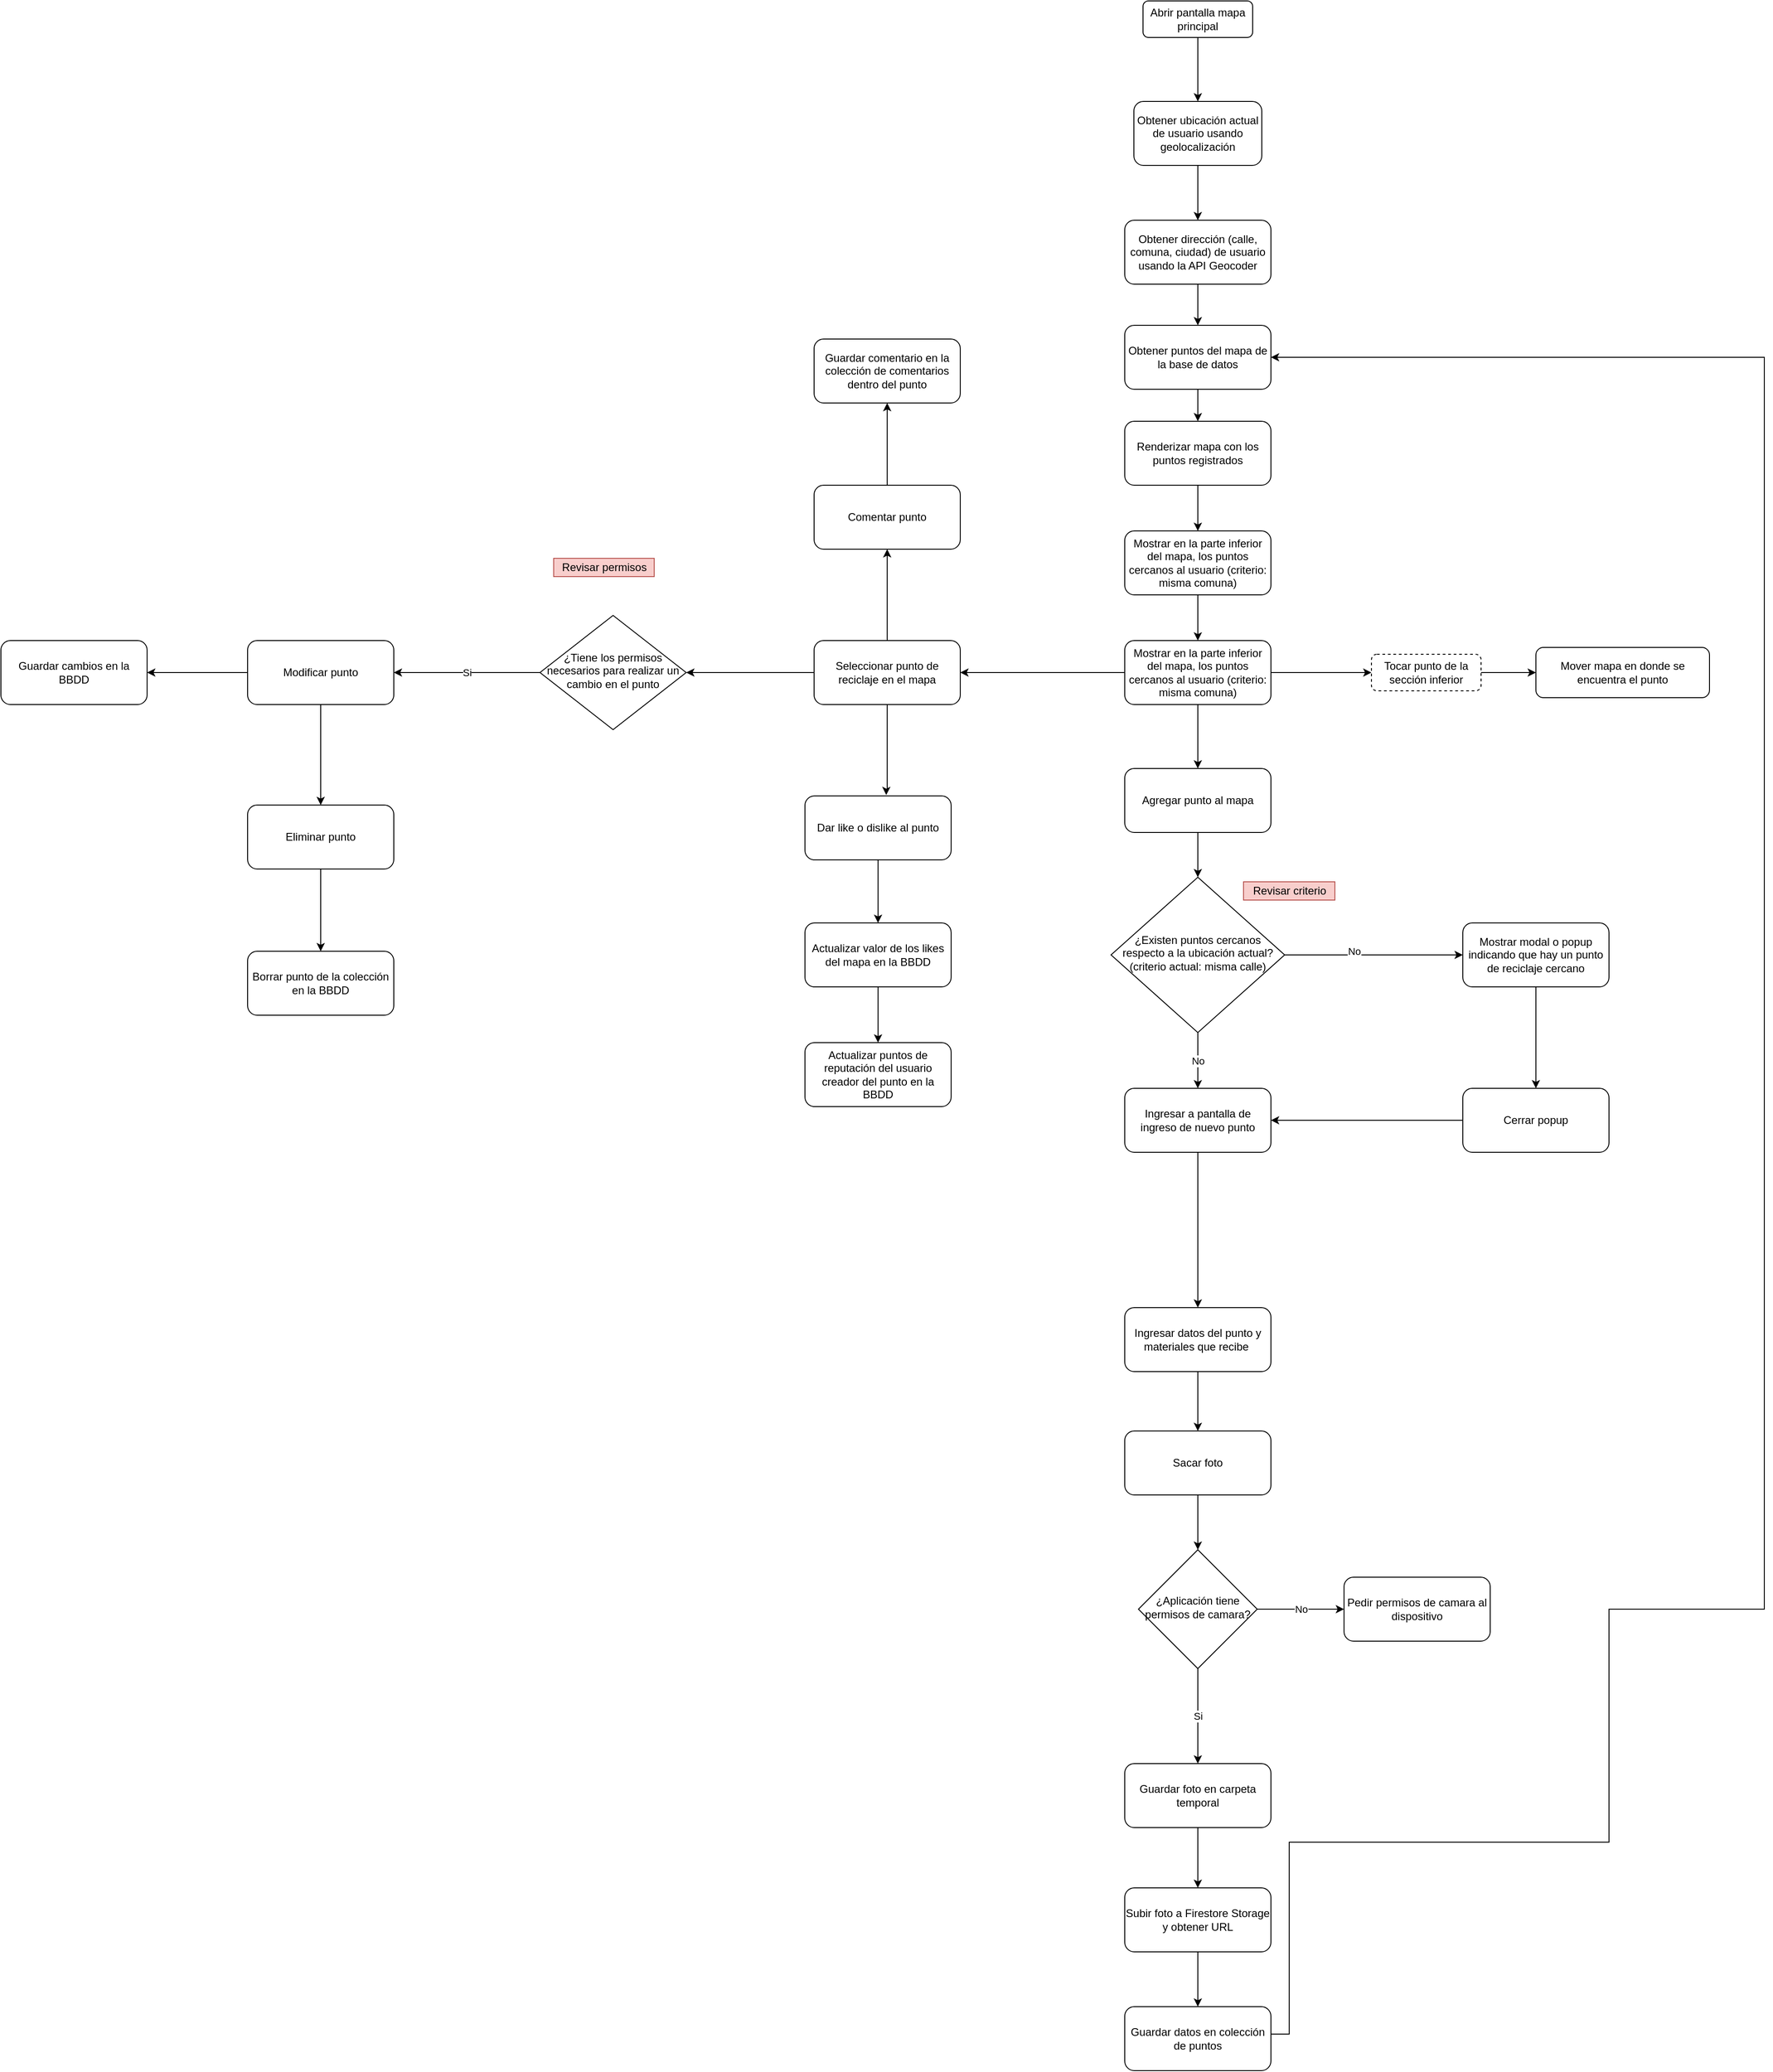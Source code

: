 <mxfile version="15.7.3" type="github">
  <diagram id="C5RBs43oDa-KdzZeNtuy" name="Page-1">
    <mxGraphModel dx="3035" dy="756" grid="1" gridSize="10" guides="1" tooltips="1" connect="1" arrows="1" fold="1" page="1" pageScale="1" pageWidth="827" pageHeight="1169" math="0" shadow="0">
      <root>
        <mxCell id="WIyWlLk6GJQsqaUBKTNV-0" />
        <mxCell id="WIyWlLk6GJQsqaUBKTNV-1" parent="WIyWlLk6GJQsqaUBKTNV-0" />
        <mxCell id="cBmtX6jF3REOD7KiE7eu-2" style="edgeStyle=orthogonalEdgeStyle;rounded=0;orthogonalLoop=1;jettySize=auto;html=1;" edge="1" parent="WIyWlLk6GJQsqaUBKTNV-1" source="cBmtX6jF3REOD7KiE7eu-0" target="cBmtX6jF3REOD7KiE7eu-1">
          <mxGeometry relative="1" as="geometry" />
        </mxCell>
        <mxCell id="cBmtX6jF3REOD7KiE7eu-0" value="Abrir pantalla mapa principal" style="rounded=1;whiteSpace=wrap;html=1;fontSize=12;glass=0;strokeWidth=1;shadow=0;" vertex="1" parent="WIyWlLk6GJQsqaUBKTNV-1">
          <mxGeometry x="200" y="230" width="120" height="40" as="geometry" />
        </mxCell>
        <mxCell id="cBmtX6jF3REOD7KiE7eu-4" style="edgeStyle=orthogonalEdgeStyle;rounded=0;orthogonalLoop=1;jettySize=auto;html=1;" edge="1" parent="WIyWlLk6GJQsqaUBKTNV-1" source="cBmtX6jF3REOD7KiE7eu-1" target="cBmtX6jF3REOD7KiE7eu-3">
          <mxGeometry relative="1" as="geometry" />
        </mxCell>
        <mxCell id="cBmtX6jF3REOD7KiE7eu-1" value="Obtener ubicación actual de usuario usando geolocalización" style="rounded=1;whiteSpace=wrap;html=1;fontSize=12;glass=0;strokeWidth=1;shadow=0;" vertex="1" parent="WIyWlLk6GJQsqaUBKTNV-1">
          <mxGeometry x="190" y="340" width="140" height="70" as="geometry" />
        </mxCell>
        <mxCell id="cBmtX6jF3REOD7KiE7eu-6" style="edgeStyle=orthogonalEdgeStyle;rounded=0;orthogonalLoop=1;jettySize=auto;html=1;" edge="1" parent="WIyWlLk6GJQsqaUBKTNV-1" source="cBmtX6jF3REOD7KiE7eu-3" target="cBmtX6jF3REOD7KiE7eu-5">
          <mxGeometry relative="1" as="geometry" />
        </mxCell>
        <mxCell id="cBmtX6jF3REOD7KiE7eu-3" value="Obtener dirección (calle, comuna, ciudad) de usuario usando la API Geocoder" style="rounded=1;whiteSpace=wrap;html=1;fontSize=12;glass=0;strokeWidth=1;shadow=0;" vertex="1" parent="WIyWlLk6GJQsqaUBKTNV-1">
          <mxGeometry x="180" y="470" width="160" height="70" as="geometry" />
        </mxCell>
        <mxCell id="cBmtX6jF3REOD7KiE7eu-8" style="edgeStyle=orthogonalEdgeStyle;rounded=0;orthogonalLoop=1;jettySize=auto;html=1;entryX=0.5;entryY=0;entryDx=0;entryDy=0;" edge="1" parent="WIyWlLk6GJQsqaUBKTNV-1" source="cBmtX6jF3REOD7KiE7eu-5" target="cBmtX6jF3REOD7KiE7eu-14">
          <mxGeometry relative="1" as="geometry">
            <mxPoint x="260" y="730" as="targetPoint" />
          </mxGeometry>
        </mxCell>
        <mxCell id="cBmtX6jF3REOD7KiE7eu-5" value="Obtener puntos del mapa de la base de datos" style="rounded=1;whiteSpace=wrap;html=1;fontSize=12;glass=0;strokeWidth=1;shadow=0;" vertex="1" parent="WIyWlLk6GJQsqaUBKTNV-1">
          <mxGeometry x="180" y="585" width="160" height="70" as="geometry" />
        </mxCell>
        <mxCell id="cBmtX6jF3REOD7KiE7eu-11" style="edgeStyle=orthogonalEdgeStyle;rounded=0;orthogonalLoop=1;jettySize=auto;html=1;" edge="1" parent="WIyWlLk6GJQsqaUBKTNV-1" source="cBmtX6jF3REOD7KiE7eu-7" target="cBmtX6jF3REOD7KiE7eu-9">
          <mxGeometry relative="1" as="geometry" />
        </mxCell>
        <mxCell id="cBmtX6jF3REOD7KiE7eu-7" value="Mostrar en la parte inferior del mapa, los puntos cercanos al usuario (criterio: misma comuna)" style="rounded=1;whiteSpace=wrap;html=1;fontSize=12;glass=0;strokeWidth=1;shadow=0;" vertex="1" parent="WIyWlLk6GJQsqaUBKTNV-1">
          <mxGeometry x="180" y="810" width="160" height="70" as="geometry" />
        </mxCell>
        <mxCell id="cBmtX6jF3REOD7KiE7eu-13" style="edgeStyle=orthogonalEdgeStyle;rounded=0;orthogonalLoop=1;jettySize=auto;html=1;" edge="1" parent="WIyWlLk6GJQsqaUBKTNV-1" source="cBmtX6jF3REOD7KiE7eu-9" target="cBmtX6jF3REOD7KiE7eu-20">
          <mxGeometry relative="1" as="geometry">
            <mxPoint x="260" y="1050" as="targetPoint" />
          </mxGeometry>
        </mxCell>
        <mxCell id="cBmtX6jF3REOD7KiE7eu-17" style="edgeStyle=orthogonalEdgeStyle;rounded=0;orthogonalLoop=1;jettySize=auto;html=1;entryX=0;entryY=0.5;entryDx=0;entryDy=0;" edge="1" parent="WIyWlLk6GJQsqaUBKTNV-1" source="cBmtX6jF3REOD7KiE7eu-9" target="cBmtX6jF3REOD7KiE7eu-16">
          <mxGeometry relative="1" as="geometry">
            <mxPoint x="470" y="965" as="targetPoint" />
          </mxGeometry>
        </mxCell>
        <mxCell id="cBmtX6jF3REOD7KiE7eu-50" style="edgeStyle=orthogonalEdgeStyle;rounded=0;orthogonalLoop=1;jettySize=auto;html=1;" edge="1" parent="WIyWlLk6GJQsqaUBKTNV-1" source="cBmtX6jF3REOD7KiE7eu-9" target="cBmtX6jF3REOD7KiE7eu-49">
          <mxGeometry relative="1" as="geometry" />
        </mxCell>
        <mxCell id="cBmtX6jF3REOD7KiE7eu-9" value="Mostrar en la parte inferior del mapa, los puntos cercanos al usuario (criterio: misma comuna)" style="rounded=1;whiteSpace=wrap;html=1;fontSize=12;glass=0;strokeWidth=1;shadow=0;" vertex="1" parent="WIyWlLk6GJQsqaUBKTNV-1">
          <mxGeometry x="180" y="930" width="160" height="70" as="geometry" />
        </mxCell>
        <mxCell id="cBmtX6jF3REOD7KiE7eu-15" style="edgeStyle=orthogonalEdgeStyle;rounded=0;orthogonalLoop=1;jettySize=auto;html=1;" edge="1" parent="WIyWlLk6GJQsqaUBKTNV-1" source="cBmtX6jF3REOD7KiE7eu-14" target="cBmtX6jF3REOD7KiE7eu-7">
          <mxGeometry relative="1" as="geometry" />
        </mxCell>
        <mxCell id="cBmtX6jF3REOD7KiE7eu-14" value="Renderizar mapa con los puntos registrados" style="rounded=1;whiteSpace=wrap;html=1;fontSize=12;glass=0;strokeWidth=1;shadow=0;" vertex="1" parent="WIyWlLk6GJQsqaUBKTNV-1">
          <mxGeometry x="180" y="690" width="160" height="70" as="geometry" />
        </mxCell>
        <mxCell id="cBmtX6jF3REOD7KiE7eu-19" style="edgeStyle=orthogonalEdgeStyle;rounded=0;orthogonalLoop=1;jettySize=auto;html=1;" edge="1" parent="WIyWlLk6GJQsqaUBKTNV-1" source="cBmtX6jF3REOD7KiE7eu-16" target="cBmtX6jF3REOD7KiE7eu-18">
          <mxGeometry relative="1" as="geometry" />
        </mxCell>
        <mxCell id="cBmtX6jF3REOD7KiE7eu-16" value="Tocar punto de la sección inferior" style="rounded=1;whiteSpace=wrap;html=1;fontSize=12;glass=0;strokeWidth=1;shadow=0;dashed=1;" vertex="1" parent="WIyWlLk6GJQsqaUBKTNV-1">
          <mxGeometry x="450" y="945" width="120" height="40" as="geometry" />
        </mxCell>
        <mxCell id="cBmtX6jF3REOD7KiE7eu-18" value="Mover mapa en donde se encuentra el punto" style="rounded=1;whiteSpace=wrap;html=1;fontSize=12;glass=0;strokeWidth=1;shadow=0;" vertex="1" parent="WIyWlLk6GJQsqaUBKTNV-1">
          <mxGeometry x="630" y="937.5" width="190" height="55" as="geometry" />
        </mxCell>
        <mxCell id="cBmtX6jF3REOD7KiE7eu-22" style="edgeStyle=orthogonalEdgeStyle;rounded=0;orthogonalLoop=1;jettySize=auto;html=1;" edge="1" parent="WIyWlLk6GJQsqaUBKTNV-1" source="cBmtX6jF3REOD7KiE7eu-20" target="cBmtX6jF3REOD7KiE7eu-38">
          <mxGeometry relative="1" as="geometry">
            <mxPoint x="260" y="1230" as="targetPoint" />
          </mxGeometry>
        </mxCell>
        <mxCell id="cBmtX6jF3REOD7KiE7eu-20" value="Agregar punto al mapa" style="rounded=1;whiteSpace=wrap;html=1;fontSize=12;glass=0;strokeWidth=1;shadow=0;" vertex="1" parent="WIyWlLk6GJQsqaUBKTNV-1">
          <mxGeometry x="180" y="1070" width="160" height="70" as="geometry" />
        </mxCell>
        <mxCell id="cBmtX6jF3REOD7KiE7eu-24" style="edgeStyle=orthogonalEdgeStyle;rounded=0;orthogonalLoop=1;jettySize=auto;html=1;exitX=0.5;exitY=1;exitDx=0;exitDy=0;" edge="1" parent="WIyWlLk6GJQsqaUBKTNV-1" source="cBmtX6jF3REOD7KiE7eu-21" target="cBmtX6jF3REOD7KiE7eu-23">
          <mxGeometry relative="1" as="geometry">
            <mxPoint x="240" y="1740" as="sourcePoint" />
          </mxGeometry>
        </mxCell>
        <mxCell id="cBmtX6jF3REOD7KiE7eu-21" value="Ingresar datos del punto y materiales que recibe&amp;nbsp;" style="rounded=1;whiteSpace=wrap;html=1;fontSize=12;glass=0;strokeWidth=1;shadow=0;" vertex="1" parent="WIyWlLk6GJQsqaUBKTNV-1">
          <mxGeometry x="180" y="1660" width="160" height="70" as="geometry" />
        </mxCell>
        <mxCell id="cBmtX6jF3REOD7KiE7eu-26" style="edgeStyle=orthogonalEdgeStyle;rounded=0;orthogonalLoop=1;jettySize=auto;html=1;" edge="1" parent="WIyWlLk6GJQsqaUBKTNV-1" source="cBmtX6jF3REOD7KiE7eu-23" target="cBmtX6jF3REOD7KiE7eu-25">
          <mxGeometry relative="1" as="geometry" />
        </mxCell>
        <mxCell id="cBmtX6jF3REOD7KiE7eu-23" value="Sacar foto" style="rounded=1;whiteSpace=wrap;html=1;fontSize=12;glass=0;strokeWidth=1;shadow=0;" vertex="1" parent="WIyWlLk6GJQsqaUBKTNV-1">
          <mxGeometry x="180" y="1795" width="160" height="70" as="geometry" />
        </mxCell>
        <mxCell id="cBmtX6jF3REOD7KiE7eu-27" value="No" style="edgeStyle=orthogonalEdgeStyle;rounded=0;orthogonalLoop=1;jettySize=auto;html=1;entryX=0;entryY=0.5;entryDx=0;entryDy=0;" edge="1" parent="WIyWlLk6GJQsqaUBKTNV-1" source="cBmtX6jF3REOD7KiE7eu-25" target="cBmtX6jF3REOD7KiE7eu-28">
          <mxGeometry relative="1" as="geometry">
            <mxPoint x="440" y="1780" as="targetPoint" />
          </mxGeometry>
        </mxCell>
        <mxCell id="cBmtX6jF3REOD7KiE7eu-29" value="Si" style="edgeStyle=orthogonalEdgeStyle;rounded=0;orthogonalLoop=1;jettySize=auto;html=1;" edge="1" parent="WIyWlLk6GJQsqaUBKTNV-1" source="cBmtX6jF3REOD7KiE7eu-25" target="cBmtX6jF3REOD7KiE7eu-30">
          <mxGeometry relative="1" as="geometry">
            <mxPoint x="260" y="2165" as="targetPoint" />
          </mxGeometry>
        </mxCell>
        <mxCell id="cBmtX6jF3REOD7KiE7eu-25" value="¿Aplicación tiene permisos de camara?" style="rhombus;whiteSpace=wrap;html=1;shadow=0;fontFamily=Helvetica;fontSize=12;align=center;strokeWidth=1;spacing=6;spacingTop=-4;" vertex="1" parent="WIyWlLk6GJQsqaUBKTNV-1">
          <mxGeometry x="195" y="1925" width="130" height="130" as="geometry" />
        </mxCell>
        <mxCell id="cBmtX6jF3REOD7KiE7eu-28" value="Pedir permisos de camara al dispositivo" style="rounded=1;whiteSpace=wrap;html=1;fontSize=12;glass=0;strokeWidth=1;shadow=0;" vertex="1" parent="WIyWlLk6GJQsqaUBKTNV-1">
          <mxGeometry x="420" y="1955" width="160" height="70" as="geometry" />
        </mxCell>
        <mxCell id="cBmtX6jF3REOD7KiE7eu-32" style="edgeStyle=orthogonalEdgeStyle;rounded=0;orthogonalLoop=1;jettySize=auto;html=1;" edge="1" parent="WIyWlLk6GJQsqaUBKTNV-1" source="cBmtX6jF3REOD7KiE7eu-30" target="cBmtX6jF3REOD7KiE7eu-31">
          <mxGeometry relative="1" as="geometry" />
        </mxCell>
        <mxCell id="cBmtX6jF3REOD7KiE7eu-30" value="Guardar foto en carpeta temporal" style="rounded=1;whiteSpace=wrap;html=1;fontSize=12;glass=0;strokeWidth=1;shadow=0;" vertex="1" parent="WIyWlLk6GJQsqaUBKTNV-1">
          <mxGeometry x="180" y="2159" width="160" height="70" as="geometry" />
        </mxCell>
        <mxCell id="cBmtX6jF3REOD7KiE7eu-34" style="edgeStyle=orthogonalEdgeStyle;rounded=0;orthogonalLoop=1;jettySize=auto;html=1;" edge="1" parent="WIyWlLk6GJQsqaUBKTNV-1" source="cBmtX6jF3REOD7KiE7eu-31" target="cBmtX6jF3REOD7KiE7eu-33">
          <mxGeometry relative="1" as="geometry" />
        </mxCell>
        <mxCell id="cBmtX6jF3REOD7KiE7eu-31" value="Subir foto a Firestore Storage y obtener URL" style="rounded=1;whiteSpace=wrap;html=1;fontSize=12;glass=0;strokeWidth=1;shadow=0;" vertex="1" parent="WIyWlLk6GJQsqaUBKTNV-1">
          <mxGeometry x="180" y="2295" width="160" height="70" as="geometry" />
        </mxCell>
        <mxCell id="cBmtX6jF3REOD7KiE7eu-35" style="edgeStyle=orthogonalEdgeStyle;rounded=0;orthogonalLoop=1;jettySize=auto;html=1;entryX=1;entryY=0.5;entryDx=0;entryDy=0;" edge="1" parent="WIyWlLk6GJQsqaUBKTNV-1" source="cBmtX6jF3REOD7KiE7eu-33" target="cBmtX6jF3REOD7KiE7eu-5">
          <mxGeometry relative="1" as="geometry">
            <Array as="points">
              <mxPoint x="360" y="2455" />
              <mxPoint x="360" y="2245" />
              <mxPoint x="710" y="2245" />
              <mxPoint x="710" y="1990" />
              <mxPoint x="880" y="1990" />
              <mxPoint x="880" y="620" />
            </Array>
          </mxGeometry>
        </mxCell>
        <mxCell id="cBmtX6jF3REOD7KiE7eu-33" value="Guardar datos en colección de puntos" style="rounded=1;whiteSpace=wrap;html=1;fontSize=12;glass=0;strokeWidth=1;shadow=0;" vertex="1" parent="WIyWlLk6GJQsqaUBKTNV-1">
          <mxGeometry x="180" y="2425" width="160" height="70" as="geometry" />
        </mxCell>
        <mxCell id="cBmtX6jF3REOD7KiE7eu-40" value="No" style="edgeStyle=orthogonalEdgeStyle;rounded=0;orthogonalLoop=1;jettySize=auto;html=1;" edge="1" parent="WIyWlLk6GJQsqaUBKTNV-1" source="cBmtX6jF3REOD7KiE7eu-38" target="cBmtX6jF3REOD7KiE7eu-41">
          <mxGeometry relative="1" as="geometry">
            <mxPoint x="260" y="1400" as="targetPoint" />
          </mxGeometry>
        </mxCell>
        <mxCell id="cBmtX6jF3REOD7KiE7eu-43" style="edgeStyle=orthogonalEdgeStyle;rounded=0;orthogonalLoop=1;jettySize=auto;html=1;" edge="1" parent="WIyWlLk6GJQsqaUBKTNV-1" source="cBmtX6jF3REOD7KiE7eu-38" target="cBmtX6jF3REOD7KiE7eu-42">
          <mxGeometry relative="1" as="geometry" />
        </mxCell>
        <mxCell id="cBmtX6jF3REOD7KiE7eu-44" value="No" style="edgeLabel;html=1;align=center;verticalAlign=middle;resizable=0;points=[];" vertex="1" connectable="0" parent="cBmtX6jF3REOD7KiE7eu-43">
          <mxGeometry x="-0.221" y="4" relative="1" as="geometry">
            <mxPoint as="offset" />
          </mxGeometry>
        </mxCell>
        <mxCell id="cBmtX6jF3REOD7KiE7eu-38" value="¿Existen puntos cercanos respecto a la ubicación actual? (criterio actual: misma calle)" style="rhombus;whiteSpace=wrap;html=1;shadow=0;fontFamily=Helvetica;fontSize=12;align=center;strokeWidth=1;spacing=6;spacingTop=-4;" vertex="1" parent="WIyWlLk6GJQsqaUBKTNV-1">
          <mxGeometry x="165" y="1189" width="190" height="170" as="geometry" />
        </mxCell>
        <mxCell id="cBmtX6jF3REOD7KiE7eu-39" value="Revisar criterio" style="text;html=1;align=center;verticalAlign=middle;resizable=0;points=[];autosize=1;strokeColor=#b85450;fillColor=#f8cecc;" vertex="1" parent="WIyWlLk6GJQsqaUBKTNV-1">
          <mxGeometry x="310" y="1194" width="100" height="20" as="geometry" />
        </mxCell>
        <mxCell id="cBmtX6jF3REOD7KiE7eu-48" style="edgeStyle=orthogonalEdgeStyle;rounded=0;orthogonalLoop=1;jettySize=auto;html=1;" edge="1" parent="WIyWlLk6GJQsqaUBKTNV-1" source="cBmtX6jF3REOD7KiE7eu-41" target="cBmtX6jF3REOD7KiE7eu-21">
          <mxGeometry relative="1" as="geometry" />
        </mxCell>
        <mxCell id="cBmtX6jF3REOD7KiE7eu-41" value="Ingresar a pantalla de ingreso de nuevo punto" style="rounded=1;whiteSpace=wrap;html=1;fontSize=12;glass=0;strokeWidth=1;shadow=0;" vertex="1" parent="WIyWlLk6GJQsqaUBKTNV-1">
          <mxGeometry x="180" y="1420" width="160" height="70" as="geometry" />
        </mxCell>
        <mxCell id="cBmtX6jF3REOD7KiE7eu-46" style="edgeStyle=orthogonalEdgeStyle;rounded=0;orthogonalLoop=1;jettySize=auto;html=1;" edge="1" parent="WIyWlLk6GJQsqaUBKTNV-1" source="cBmtX6jF3REOD7KiE7eu-42" target="cBmtX6jF3REOD7KiE7eu-45">
          <mxGeometry relative="1" as="geometry" />
        </mxCell>
        <mxCell id="cBmtX6jF3REOD7KiE7eu-42" value="Mostrar modal o popup indicando que hay un punto de reciclaje cercano" style="rounded=1;whiteSpace=wrap;html=1;fontSize=12;glass=0;strokeWidth=1;shadow=0;" vertex="1" parent="WIyWlLk6GJQsqaUBKTNV-1">
          <mxGeometry x="550" y="1239" width="160" height="70" as="geometry" />
        </mxCell>
        <mxCell id="cBmtX6jF3REOD7KiE7eu-47" style="edgeStyle=orthogonalEdgeStyle;rounded=0;orthogonalLoop=1;jettySize=auto;html=1;entryX=1;entryY=0.5;entryDx=0;entryDy=0;" edge="1" parent="WIyWlLk6GJQsqaUBKTNV-1" source="cBmtX6jF3REOD7KiE7eu-45" target="cBmtX6jF3REOD7KiE7eu-41">
          <mxGeometry relative="1" as="geometry" />
        </mxCell>
        <mxCell id="cBmtX6jF3REOD7KiE7eu-45" value="Cerrar popup" style="rounded=1;whiteSpace=wrap;html=1;fontSize=12;glass=0;strokeWidth=1;shadow=0;" vertex="1" parent="WIyWlLk6GJQsqaUBKTNV-1">
          <mxGeometry x="550" y="1420" width="160" height="70" as="geometry" />
        </mxCell>
        <mxCell id="cBmtX6jF3REOD7KiE7eu-52" value="" style="edgeStyle=orthogonalEdgeStyle;rounded=0;orthogonalLoop=1;jettySize=auto;html=1;" edge="1" parent="WIyWlLk6GJQsqaUBKTNV-1" source="cBmtX6jF3REOD7KiE7eu-49" target="cBmtX6jF3REOD7KiE7eu-51">
          <mxGeometry relative="1" as="geometry" />
        </mxCell>
        <mxCell id="cBmtX6jF3REOD7KiE7eu-54" style="edgeStyle=orthogonalEdgeStyle;rounded=0;orthogonalLoop=1;jettySize=auto;html=1;entryX=0.556;entryY=-0.014;entryDx=0;entryDy=0;entryPerimeter=0;" edge="1" parent="WIyWlLk6GJQsqaUBKTNV-1" source="cBmtX6jF3REOD7KiE7eu-49" target="cBmtX6jF3REOD7KiE7eu-53">
          <mxGeometry relative="1" as="geometry">
            <Array as="points">
              <mxPoint x="-80" y="1095" />
              <mxPoint x="-81" y="1095" />
            </Array>
          </mxGeometry>
        </mxCell>
        <mxCell id="cBmtX6jF3REOD7KiE7eu-63" style="edgeStyle=orthogonalEdgeStyle;rounded=0;orthogonalLoop=1;jettySize=auto;html=1;" edge="1" parent="WIyWlLk6GJQsqaUBKTNV-1" source="cBmtX6jF3REOD7KiE7eu-49" target="cBmtX6jF3REOD7KiE7eu-62">
          <mxGeometry relative="1" as="geometry" />
        </mxCell>
        <mxCell id="cBmtX6jF3REOD7KiE7eu-49" value="Seleccionar punto de reciclaje en el mapa" style="rounded=1;whiteSpace=wrap;html=1;fontSize=12;glass=0;strokeWidth=1;shadow=0;" vertex="1" parent="WIyWlLk6GJQsqaUBKTNV-1">
          <mxGeometry x="-160" y="930" width="160" height="70" as="geometry" />
        </mxCell>
        <mxCell id="cBmtX6jF3REOD7KiE7eu-61" style="edgeStyle=orthogonalEdgeStyle;rounded=0;orthogonalLoop=1;jettySize=auto;html=1;entryX=0.5;entryY=1;entryDx=0;entryDy=0;" edge="1" parent="WIyWlLk6GJQsqaUBKTNV-1" source="cBmtX6jF3REOD7KiE7eu-51" target="cBmtX6jF3REOD7KiE7eu-60">
          <mxGeometry relative="1" as="geometry" />
        </mxCell>
        <mxCell id="cBmtX6jF3REOD7KiE7eu-51" value="Comentar punto" style="rounded=1;whiteSpace=wrap;html=1;fontSize=12;glass=0;strokeWidth=1;shadow=0;" vertex="1" parent="WIyWlLk6GJQsqaUBKTNV-1">
          <mxGeometry x="-160" y="760" width="160" height="70" as="geometry" />
        </mxCell>
        <mxCell id="cBmtX6jF3REOD7KiE7eu-57" style="edgeStyle=orthogonalEdgeStyle;rounded=0;orthogonalLoop=1;jettySize=auto;html=1;entryX=0.5;entryY=0;entryDx=0;entryDy=0;" edge="1" parent="WIyWlLk6GJQsqaUBKTNV-1" source="cBmtX6jF3REOD7KiE7eu-53" target="cBmtX6jF3REOD7KiE7eu-56">
          <mxGeometry relative="1" as="geometry" />
        </mxCell>
        <mxCell id="cBmtX6jF3REOD7KiE7eu-53" value="Dar like o dislike al punto" style="rounded=1;whiteSpace=wrap;html=1;fontSize=12;glass=0;strokeWidth=1;shadow=0;" vertex="1" parent="WIyWlLk6GJQsqaUBKTNV-1">
          <mxGeometry x="-170" y="1100" width="160" height="70" as="geometry" />
        </mxCell>
        <mxCell id="cBmtX6jF3REOD7KiE7eu-59" style="edgeStyle=orthogonalEdgeStyle;rounded=0;orthogonalLoop=1;jettySize=auto;html=1;" edge="1" parent="WIyWlLk6GJQsqaUBKTNV-1" source="cBmtX6jF3REOD7KiE7eu-56" target="cBmtX6jF3REOD7KiE7eu-58">
          <mxGeometry relative="1" as="geometry" />
        </mxCell>
        <mxCell id="cBmtX6jF3REOD7KiE7eu-56" value="Actualizar valor de los likes del mapa en la BBDD" style="rounded=1;whiteSpace=wrap;html=1;fontSize=12;glass=0;strokeWidth=1;shadow=0;" vertex="1" parent="WIyWlLk6GJQsqaUBKTNV-1">
          <mxGeometry x="-170" y="1239" width="160" height="70" as="geometry" />
        </mxCell>
        <mxCell id="cBmtX6jF3REOD7KiE7eu-58" value="Actualizar puntos de reputación del usuario creador del punto en la BBDD" style="rounded=1;whiteSpace=wrap;html=1;fontSize=12;glass=0;strokeWidth=1;shadow=0;" vertex="1" parent="WIyWlLk6GJQsqaUBKTNV-1">
          <mxGeometry x="-170" y="1370" width="160" height="70" as="geometry" />
        </mxCell>
        <mxCell id="cBmtX6jF3REOD7KiE7eu-60" value="Guardar comentario en la colección de comentarios dentro del punto" style="rounded=1;whiteSpace=wrap;html=1;fontSize=12;glass=0;strokeWidth=1;shadow=0;" vertex="1" parent="WIyWlLk6GJQsqaUBKTNV-1">
          <mxGeometry x="-160" y="600" width="160" height="70" as="geometry" />
        </mxCell>
        <mxCell id="cBmtX6jF3REOD7KiE7eu-64" value="Si" style="edgeStyle=orthogonalEdgeStyle;rounded=0;orthogonalLoop=1;jettySize=auto;html=1;entryX=1;entryY=0.5;entryDx=0;entryDy=0;" edge="1" parent="WIyWlLk6GJQsqaUBKTNV-1" source="cBmtX6jF3REOD7KiE7eu-62" target="cBmtX6jF3REOD7KiE7eu-65">
          <mxGeometry relative="1" as="geometry">
            <mxPoint x="-610" y="965" as="targetPoint" />
          </mxGeometry>
        </mxCell>
        <mxCell id="cBmtX6jF3REOD7KiE7eu-62" value="¿Tiene los permisos necesarios para realizar un cambio en el punto" style="rhombus;whiteSpace=wrap;html=1;shadow=0;fontFamily=Helvetica;fontSize=12;align=center;strokeWidth=1;spacing=6;spacingTop=-4;" vertex="1" parent="WIyWlLk6GJQsqaUBKTNV-1">
          <mxGeometry x="-460" y="902.5" width="160" height="125" as="geometry" />
        </mxCell>
        <mxCell id="cBmtX6jF3REOD7KiE7eu-66" style="edgeStyle=orthogonalEdgeStyle;rounded=0;orthogonalLoop=1;jettySize=auto;html=1;" edge="1" parent="WIyWlLk6GJQsqaUBKTNV-1" source="cBmtX6jF3REOD7KiE7eu-65" target="cBmtX6jF3REOD7KiE7eu-67">
          <mxGeometry relative="1" as="geometry">
            <mxPoint x="-920" y="965" as="targetPoint" />
          </mxGeometry>
        </mxCell>
        <mxCell id="cBmtX6jF3REOD7KiE7eu-72" style="edgeStyle=orthogonalEdgeStyle;rounded=0;orthogonalLoop=1;jettySize=auto;html=1;" edge="1" parent="WIyWlLk6GJQsqaUBKTNV-1" source="cBmtX6jF3REOD7KiE7eu-65" target="cBmtX6jF3REOD7KiE7eu-71">
          <mxGeometry relative="1" as="geometry" />
        </mxCell>
        <mxCell id="cBmtX6jF3REOD7KiE7eu-65" value="Modificar punto" style="rounded=1;whiteSpace=wrap;html=1;fontSize=12;glass=0;strokeWidth=1;shadow=0;" vertex="1" parent="WIyWlLk6GJQsqaUBKTNV-1">
          <mxGeometry x="-780" y="930" width="160" height="70" as="geometry" />
        </mxCell>
        <mxCell id="cBmtX6jF3REOD7KiE7eu-67" value="Guardar cambios en la BBDD" style="rounded=1;whiteSpace=wrap;html=1;fontSize=12;glass=0;strokeWidth=1;shadow=0;" vertex="1" parent="WIyWlLk6GJQsqaUBKTNV-1">
          <mxGeometry x="-1050" y="930" width="160" height="70" as="geometry" />
        </mxCell>
        <mxCell id="cBmtX6jF3REOD7KiE7eu-74" style="edgeStyle=orthogonalEdgeStyle;rounded=0;orthogonalLoop=1;jettySize=auto;html=1;entryX=0.5;entryY=0;entryDx=0;entryDy=0;" edge="1" parent="WIyWlLk6GJQsqaUBKTNV-1" source="cBmtX6jF3REOD7KiE7eu-71" target="cBmtX6jF3REOD7KiE7eu-73">
          <mxGeometry relative="1" as="geometry" />
        </mxCell>
        <mxCell id="cBmtX6jF3REOD7KiE7eu-71" value="Eliminar punto" style="rounded=1;whiteSpace=wrap;html=1;fontSize=12;glass=0;strokeWidth=1;shadow=0;" vertex="1" parent="WIyWlLk6GJQsqaUBKTNV-1">
          <mxGeometry x="-780" y="1110" width="160" height="70" as="geometry" />
        </mxCell>
        <mxCell id="cBmtX6jF3REOD7KiE7eu-73" value="Borrar punto de la colección en la BBDD" style="rounded=1;whiteSpace=wrap;html=1;fontSize=12;glass=0;strokeWidth=1;shadow=0;" vertex="1" parent="WIyWlLk6GJQsqaUBKTNV-1">
          <mxGeometry x="-780" y="1270" width="160" height="70" as="geometry" />
        </mxCell>
        <mxCell id="cBmtX6jF3REOD7KiE7eu-75" value="Revisar permisos" style="text;html=1;align=center;verticalAlign=middle;resizable=0;points=[];autosize=1;strokeColor=#b85450;fillColor=#f8cecc;" vertex="1" parent="WIyWlLk6GJQsqaUBKTNV-1">
          <mxGeometry x="-445" y="840" width="110" height="20" as="geometry" />
        </mxCell>
      </root>
    </mxGraphModel>
  </diagram>
</mxfile>
